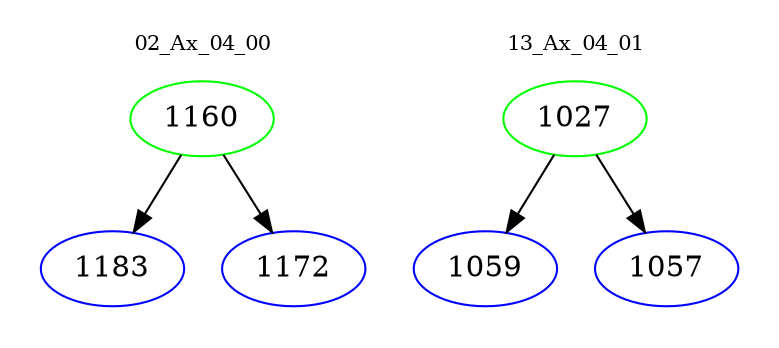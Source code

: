 digraph{
subgraph cluster_0 {
color = white
label = "02_Ax_04_00";
fontsize=10;
T0_1160 [label="1160", color="green"]
T0_1160 -> T0_1183 [color="black"]
T0_1183 [label="1183", color="blue"]
T0_1160 -> T0_1172 [color="black"]
T0_1172 [label="1172", color="blue"]
}
subgraph cluster_1 {
color = white
label = "13_Ax_04_01";
fontsize=10;
T1_1027 [label="1027", color="green"]
T1_1027 -> T1_1059 [color="black"]
T1_1059 [label="1059", color="blue"]
T1_1027 -> T1_1057 [color="black"]
T1_1057 [label="1057", color="blue"]
}
}
